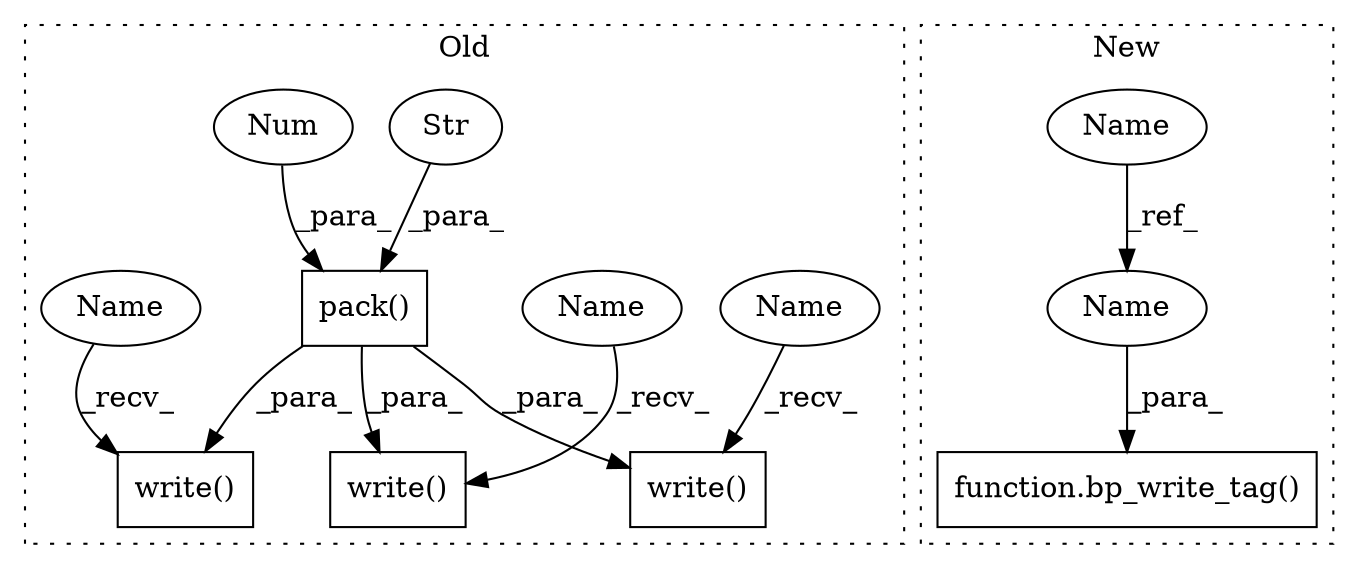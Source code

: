 digraph G {
subgraph cluster0 {
1 [label="pack()" a="75" s="10202,10220" l="12,1" shape="box"];
3 [label="Str" a="66" s="10214" l="3" shape="ellipse"];
4 [label="write()" a="75" s="10501,10511" l="9,1" shape="box"];
6 [label="write()" a="75" s="10682,10692" l="9,1" shape="box"];
7 [label="Num" a="76" s="10219" l="1" shape="ellipse"];
8 [label="write()" a="75" s="10226,10236" l="9,1" shape="box"];
10 [label="Name" a="87" s="10682" l="2" shape="ellipse"];
11 [label="Name" a="87" s="10226" l="2" shape="ellipse"];
12 [label="Name" a="87" s="10501" l="2" shape="ellipse"];
label = "Old";
style="dotted";
}
subgraph cluster1 {
2 [label="function.bp_write_tag()" a="75" s="14344,14359" l="13,1" shape="box"];
5 [label="Name" a="87" s="13137" l="2" shape="ellipse"];
9 [label="Name" a="87" s="14357" l="2" shape="ellipse"];
label = "New";
style="dotted";
}
1 -> 4 [label="_para_"];
1 -> 6 [label="_para_"];
1 -> 8 [label="_para_"];
3 -> 1 [label="_para_"];
5 -> 9 [label="_ref_"];
7 -> 1 [label="_para_"];
9 -> 2 [label="_para_"];
10 -> 6 [label="_recv_"];
11 -> 8 [label="_recv_"];
12 -> 4 [label="_recv_"];
}